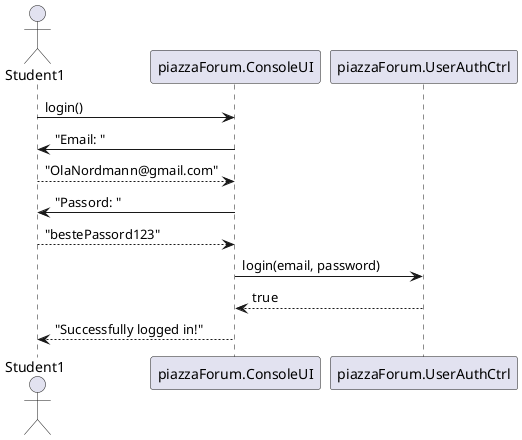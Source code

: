 @startuml
actor Student1
Student1 -> piazzaForum.ConsoleUI: login()
piazzaForum.ConsoleUI -> Student1: "Email: "
Student1 --> piazzaForum.ConsoleUI: "OlaNordmann@gmail.com"
piazzaForum.ConsoleUI -> Student1: "Passord: "
Student1 --> piazzaForum.ConsoleUI: "bestePassord123"
piazzaForum.ConsoleUI -> piazzaForum.UserAuthCtrl: login(email, password)
piazzaForum.UserAuthCtrl--> piazzaForum.ConsoleUI: true
piazzaForum.ConsoleUI --> Student1: "Successfully logged in!"
@enduml
